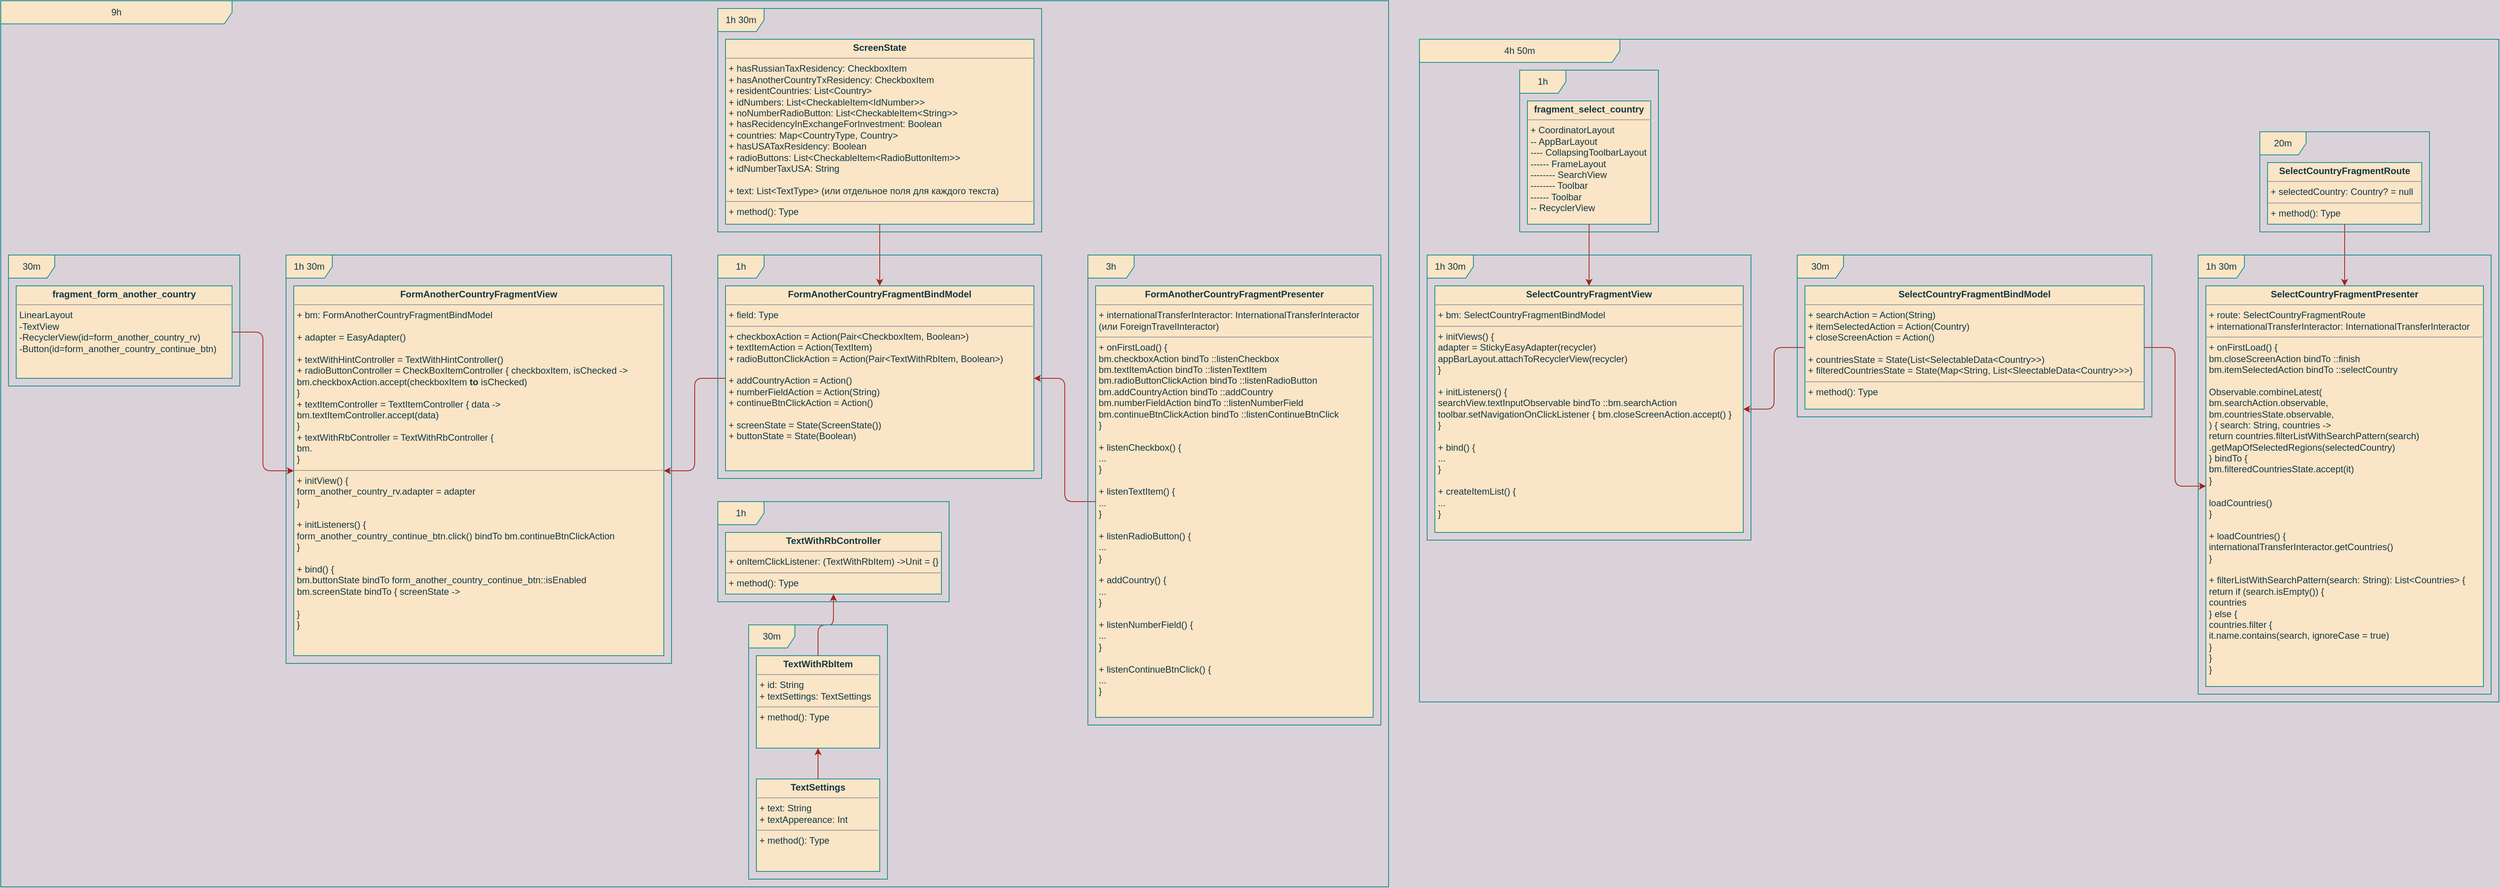 <mxfile version="17.4.0" type="github">
  <diagram id="_SY6i5kRY3wPkOPPPDig" name="Page-1">
    <mxGraphModel dx="1720" dy="2333" grid="1" gridSize="10" guides="1" tooltips="1" connect="1" arrows="1" fold="1" page="1" pageScale="1" pageWidth="827" pageHeight="1169" background="#DAD2D8" math="0" shadow="0">
      <root>
        <mxCell id="0" />
        <mxCell id="1" parent="0" />
        <mxCell id="DmR0rYpHkYZn28bjX9iA-1" value="&lt;p style=&quot;margin: 0px ; margin-top: 4px ; text-align: center&quot;&gt;&lt;b&gt;FormAnotherCountryFragmentView&lt;/b&gt;&lt;/p&gt;&lt;hr size=&quot;1&quot;&gt;&lt;p style=&quot;margin: 0px ; margin-left: 4px&quot;&gt;+ bm: FormAnotherCountryFragmentBindModel&lt;/p&gt;&lt;p style=&quot;margin: 0px ; margin-left: 4px&quot;&gt;&lt;br&gt;&lt;/p&gt;&lt;p style=&quot;margin: 0px ; margin-left: 4px&quot;&gt;+ adapter = EasyAdapter()&lt;br&gt;&lt;/p&gt;&lt;p style=&quot;margin: 0px ; margin-left: 4px&quot;&gt;&lt;br&gt;&lt;/p&gt;&lt;p style=&quot;margin: 0px ; margin-left: 4px&quot;&gt;+ textWithHintController = TextWithHintController()&lt;br&gt;&lt;/p&gt;&lt;p style=&quot;margin: 0px ; margin-left: 4px&quot;&gt;+ radioButtonController = CheckBoxItemController { checkboxItem, isChecked -&amp;gt;&lt;br&gt;&lt;/p&gt;&lt;p style=&quot;margin: 0px ; margin-left: 4px&quot;&gt;bm.checkboxAction.accept(checkboxItem &lt;b&gt;to&lt;/b&gt; isChecked)&lt;br&gt;&lt;/p&gt;&lt;p style=&quot;margin: 0px ; margin-left: 4px&quot;&gt;}&lt;/p&gt;&lt;p style=&quot;margin: 0px ; margin-left: 4px&quot;&gt;+ textItemController = TextItemController { data -&amp;gt;&lt;br&gt;&lt;/p&gt;&lt;p style=&quot;margin: 0px ; margin-left: 4px&quot;&gt;bm.textItemController.accept(data)&lt;br&gt;&lt;/p&gt;&lt;p style=&quot;margin: 0px ; margin-left: 4px&quot;&gt;}&lt;/p&gt;&lt;p style=&quot;margin: 0px ; margin-left: 4px&quot;&gt;+ textWithRbController = TextWithRbController {&lt;/p&gt;&lt;p style=&quot;margin: 0px ; margin-left: 4px&quot;&gt;bm.&lt;br&gt;&lt;/p&gt;&lt;p style=&quot;margin: 0px ; margin-left: 4px&quot;&gt;}&lt;br&gt;&lt;/p&gt;&lt;hr size=&quot;1&quot;&gt;&lt;p style=&quot;margin: 0px ; margin-left: 4px&quot;&gt;+ initView() {&lt;/p&gt;&lt;p style=&quot;margin: 0px ; margin-left: 4px&quot;&gt;form_another_country_rv.adapter = adapter&lt;br&gt;&lt;/p&gt;&lt;p style=&quot;margin: 0px ; margin-left: 4px&quot;&gt;}&lt;/p&gt;&lt;p style=&quot;margin: 0px ; margin-left: 4px&quot;&gt;&lt;br&gt;&lt;/p&gt;&lt;p style=&quot;margin: 0px ; margin-left: 4px&quot;&gt;+ initListeners() {&lt;/p&gt;&lt;p style=&quot;margin: 0px ; margin-left: 4px&quot;&gt;form_another_country_continue_btn.click() bindTo bm.continueBtnClickAction&lt;br&gt;&lt;/p&gt;&lt;p style=&quot;margin: 0px ; margin-left: 4px&quot;&gt;}&lt;br&gt;&lt;/p&gt;&lt;p style=&quot;margin: 0px ; margin-left: 4px&quot;&gt;&lt;br&gt;&lt;/p&gt;&lt;p style=&quot;margin: 0px ; margin-left: 4px&quot;&gt;+ bind() {&lt;/p&gt;&lt;p style=&quot;margin: 0px ; margin-left: 4px&quot;&gt;bm.buttonState bindTo form_another_country_continue_btn::isEnabled&lt;/p&gt;&lt;p style=&quot;margin: 0px ; margin-left: 4px&quot;&gt;bm.screenState bindTo { screenState -&amp;gt;&lt;br&gt;&lt;/p&gt;&lt;p style=&quot;margin: 0px ; margin-left: 4px&quot;&gt;&lt;br&gt;&lt;/p&gt;&lt;p style=&quot;margin: 0px ; margin-left: 4px&quot;&gt;}&lt;br&gt;&lt;/p&gt;&lt;p style=&quot;margin: 0px ; margin-left: 4px&quot;&gt;}&lt;br&gt;&lt;/p&gt;" style="verticalAlign=top;align=left;overflow=fill;fontSize=12;fontFamily=Helvetica;html=1;rounded=0;fillColor=#FAE5C7;strokeColor=#0F8B8D;fontColor=#143642;" parent="1" vertex="1">
          <mxGeometry x="440" y="80" width="480" height="480" as="geometry" />
        </mxCell>
        <mxCell id="DmR0rYpHkYZn28bjX9iA-13" value="" style="edgeStyle=orthogonalEdgeStyle;curved=0;rounded=1;sketch=0;orthogonalLoop=1;jettySize=auto;html=1;fontColor=#143642;strokeColor=#A8201A;fillColor=#FAE5C7;labelBackgroundColor=#DAD2D8;" parent="1" source="DmR0rYpHkYZn28bjX9iA-3" target="DmR0rYpHkYZn28bjX9iA-1" edge="1">
          <mxGeometry relative="1" as="geometry" />
        </mxCell>
        <mxCell id="DmR0rYpHkYZn28bjX9iA-3" value="&lt;p style=&quot;margin: 0px ; margin-top: 4px ; text-align: center&quot;&gt;&lt;b&gt;fragment_form_another_country&lt;/b&gt;&lt;/p&gt;&lt;hr size=&quot;1&quot;&gt;&lt;p style=&quot;margin: 0px ; margin-left: 4px&quot;&gt;LinearLayout&lt;/p&gt;&lt;p style=&quot;margin: 0px ; margin-left: 4px&quot;&gt;-TextView&lt;/p&gt;&lt;p style=&quot;margin: 0px ; margin-left: 4px&quot;&gt;-RecyclerView(id=form_another_country_rv)&lt;/p&gt;&lt;p style=&quot;margin: 0px ; margin-left: 4px&quot;&gt;-Button(id=form_another_country_continue_btn)&lt;br&gt;&lt;/p&gt;" style="verticalAlign=top;align=left;overflow=fill;fontSize=12;fontFamily=Helvetica;html=1;rounded=0;fillColor=#FAE5C7;strokeColor=#0F8B8D;fontColor=#143642;" parent="1" vertex="1">
          <mxGeometry x="80" y="80" width="280" height="120" as="geometry" />
        </mxCell>
        <mxCell id="DmR0rYpHkYZn28bjX9iA-11" value="" style="edgeStyle=orthogonalEdgeStyle;curved=0;rounded=1;sketch=0;orthogonalLoop=1;jettySize=auto;html=1;fontColor=#143642;strokeColor=#A8201A;fillColor=#FAE5C7;labelBackgroundColor=#DAD2D8;" parent="1" source="DmR0rYpHkYZn28bjX9iA-4" target="DmR0rYpHkYZn28bjX9iA-1" edge="1">
          <mxGeometry relative="1" as="geometry" />
        </mxCell>
        <mxCell id="DmR0rYpHkYZn28bjX9iA-4" value="&lt;p style=&quot;margin: 0px ; margin-top: 4px ; text-align: center&quot;&gt;&lt;b&gt;FormAnotherCountryFragmentBindModel&lt;/b&gt;&lt;/p&gt;&lt;hr size=&quot;1&quot;&gt;&lt;p style=&quot;margin: 0px ; margin-left: 4px&quot;&gt;+ field: Type&lt;/p&gt;&lt;hr size=&quot;1&quot;&gt;&lt;p style=&quot;margin: 0px ; margin-left: 4px&quot;&gt;+ checkboxAction = Action(Pair&amp;lt;CheckboxItem, Boolean&amp;gt;)&lt;/p&gt;&lt;p style=&quot;margin: 0px ; margin-left: 4px&quot;&gt;+ textItemAction = Action(TextItem)&lt;br&gt;&lt;/p&gt;&lt;p style=&quot;margin: 0px ; margin-left: 4px&quot;&gt;+ radioButtonClickAction = Action(Pair&amp;lt;TextWithRbItem, Boolean&amp;gt;)&lt;br&gt;&lt;/p&gt;&lt;br&gt;&lt;p style=&quot;margin: 0px ; margin-left: 4px&quot;&gt;+ addCountryAction = Action()&lt;/p&gt;&lt;p style=&quot;margin: 0px ; margin-left: 4px&quot;&gt;+ numberFieldAction = Action(String)&lt;/p&gt;&lt;p style=&quot;margin: 0px ; margin-left: 4px&quot;&gt;+ continueBtnClickAction = Action()&lt;br&gt;&lt;/p&gt;&lt;p style=&quot;margin: 0px ; margin-left: 4px&quot;&gt;&lt;br&gt;&lt;/p&gt;&lt;p style=&quot;margin: 0px ; margin-left: 4px&quot;&gt;+ screenState = State(ScreenState())&lt;/p&gt;&lt;p style=&quot;margin: 0px ; margin-left: 4px&quot;&gt;+ buttonState = State(Boolean)&lt;/p&gt;" style="verticalAlign=top;align=left;overflow=fill;fontSize=12;fontFamily=Helvetica;html=1;rounded=0;fillColor=#FAE5C7;strokeColor=#0F8B8D;fontColor=#143642;" parent="1" vertex="1">
          <mxGeometry x="1000" y="80" width="400" height="240" as="geometry" />
        </mxCell>
        <mxCell id="DmR0rYpHkYZn28bjX9iA-15" value="" style="edgeStyle=orthogonalEdgeStyle;curved=0;rounded=1;sketch=0;orthogonalLoop=1;jettySize=auto;html=1;fontColor=#143642;strokeColor=#A8201A;fillColor=#FAE5C7;labelBackgroundColor=#DAD2D8;" parent="1" source="DmR0rYpHkYZn28bjX9iA-5" target="DmR0rYpHkYZn28bjX9iA-4" edge="1">
          <mxGeometry relative="1" as="geometry" />
        </mxCell>
        <mxCell id="DmR0rYpHkYZn28bjX9iA-5" value="&lt;p style=&quot;margin: 0px ; margin-top: 4px ; text-align: center&quot;&gt;&lt;b&gt;ScreenState&lt;/b&gt;&lt;/p&gt;&lt;hr size=&quot;1&quot;&gt;&lt;p style=&quot;margin: 0px ; margin-left: 4px&quot;&gt;+ hasRussianTaxResidency: CheckboxItem&lt;/p&gt;&lt;p style=&quot;margin: 0px ; margin-left: 4px&quot;&gt;+ hasAnotherCountryTxResidency: CheckboxItem&lt;/p&gt;&lt;p style=&quot;margin: 0px ; margin-left: 4px&quot;&gt;+ residentCountries: List&amp;lt;Country&amp;gt;&lt;/p&gt;&lt;p style=&quot;margin: 0px ; margin-left: 4px&quot;&gt;+ idNumbers: List&amp;lt;CheckableItem&amp;lt;IdNumber&amp;gt;&amp;gt;&lt;/p&gt;&lt;p style=&quot;margin: 0px ; margin-left: 4px&quot;&gt;+ noNumberRadioButton: List&amp;lt;CheckableItem&amp;lt;String&amp;gt;&amp;gt;&lt;br&gt;&lt;/p&gt;&lt;p style=&quot;margin: 0px ; margin-left: 4px&quot;&gt;+ hasRecidencyInExchangeForInvestment: Boolean&lt;/p&gt;&lt;p style=&quot;margin: 0px ; margin-left: 4px&quot;&gt;+ countries: Map&amp;lt;CountryType, Country&amp;gt;&lt;/p&gt;&lt;p style=&quot;margin: 0px ; margin-left: 4px&quot;&gt;+ hasUSATaxResidency: Boolean&lt;/p&gt;&lt;p style=&quot;margin: 0px ; margin-left: 4px&quot;&gt;+ radioButtons: List&amp;lt;CheckableItem&amp;lt;RadioButtonItem&amp;gt;&amp;gt;&lt;/p&gt;&lt;p style=&quot;margin: 0px ; margin-left: 4px&quot;&gt;+ idNumberTaxUSA: String&lt;/p&gt;&lt;p style=&quot;margin: 0px ; margin-left: 4px&quot;&gt;&lt;br&gt;&lt;/p&gt;&lt;p style=&quot;margin: 0px ; margin-left: 4px&quot;&gt;+ text: List&amp;lt;TextType&amp;gt; (или отдельное поля для каждого текста)&lt;br&gt;&lt;/p&gt;&lt;hr size=&quot;1&quot;&gt;&lt;p style=&quot;margin: 0px ; margin-left: 4px&quot;&gt;+ method(): Type&lt;/p&gt;" style="verticalAlign=top;align=left;overflow=fill;fontSize=12;fontFamily=Helvetica;html=1;rounded=0;fillColor=#FAE5C7;strokeColor=#0F8B8D;fontColor=#143642;" parent="1" vertex="1">
          <mxGeometry x="1000" y="-240" width="400" height="240" as="geometry" />
        </mxCell>
        <mxCell id="DmR0rYpHkYZn28bjX9iA-6" value="&lt;p style=&quot;margin: 0px ; margin-top: 4px ; text-align: center&quot;&gt;&lt;b&gt;TextWithRbController&lt;/b&gt;&lt;/p&gt;&lt;hr size=&quot;1&quot;&gt;&lt;p style=&quot;margin: 0px ; margin-left: 4px&quot;&gt;+ onItemClickListener: (TextWithRbItem) -&amp;gt;Unit = {}&lt;br&gt;&lt;/p&gt;&lt;hr size=&quot;1&quot;&gt;&lt;p style=&quot;margin: 0px ; margin-left: 4px&quot;&gt;+ method(): Type&lt;/p&gt;" style="verticalAlign=top;align=left;overflow=fill;fontSize=12;fontFamily=Helvetica;html=1;rounded=0;sketch=0;fontColor=#143642;strokeColor=#0F8B8D;fillColor=#FAE5C7;" parent="1" vertex="1">
          <mxGeometry x="1000" y="400" width="280" height="80" as="geometry" />
        </mxCell>
        <mxCell id="DmR0rYpHkYZn28bjX9iA-18" value="" style="edgeStyle=orthogonalEdgeStyle;curved=0;rounded=1;sketch=0;orthogonalLoop=1;jettySize=auto;html=1;fontColor=#143642;strokeColor=#A8201A;fillColor=#FAE5C7;labelBackgroundColor=#DAD2D8;" parent="1" source="DmR0rYpHkYZn28bjX9iA-7" target="DmR0rYpHkYZn28bjX9iA-6" edge="1">
          <mxGeometry relative="1" as="geometry" />
        </mxCell>
        <mxCell id="DmR0rYpHkYZn28bjX9iA-7" value="&lt;p style=&quot;margin: 0px ; margin-top: 4px ; text-align: center&quot;&gt;&lt;b&gt;TextWithRbItem&lt;/b&gt;&lt;/p&gt;&lt;hr size=&quot;1&quot;&gt;&lt;p style=&quot;margin: 0px ; margin-left: 4px&quot;&gt;+ id: String&lt;/p&gt;&lt;p style=&quot;margin: 0px ; margin-left: 4px&quot;&gt;+ textSettings: TextSettings&lt;br&gt;&lt;/p&gt;&lt;hr size=&quot;1&quot;&gt;&lt;p style=&quot;margin: 0px ; margin-left: 4px&quot;&gt;+ method(): Type&lt;/p&gt;" style="verticalAlign=top;align=left;overflow=fill;fontSize=12;fontFamily=Helvetica;html=1;rounded=0;sketch=0;fontColor=#143642;strokeColor=#0F8B8D;fillColor=#FAE5C7;" parent="1" vertex="1">
          <mxGeometry x="1040" y="560" width="160" height="120" as="geometry" />
        </mxCell>
        <mxCell id="DmR0rYpHkYZn28bjX9iA-9" style="edgeStyle=orthogonalEdgeStyle;curved=0;rounded=1;sketch=0;orthogonalLoop=1;jettySize=auto;html=1;entryX=0.5;entryY=1;entryDx=0;entryDy=0;fontColor=#143642;strokeColor=#A8201A;fillColor=#FAE5C7;labelBackgroundColor=#DAD2D8;" parent="1" source="DmR0rYpHkYZn28bjX9iA-8" target="DmR0rYpHkYZn28bjX9iA-7" edge="1">
          <mxGeometry relative="1" as="geometry" />
        </mxCell>
        <mxCell id="DmR0rYpHkYZn28bjX9iA-8" value="&lt;p style=&quot;margin: 0px ; margin-top: 4px ; text-align: center&quot;&gt;&lt;b&gt;TextSettings&lt;/b&gt;&lt;/p&gt;&lt;hr size=&quot;1&quot;&gt;&lt;p style=&quot;margin: 0px ; margin-left: 4px&quot;&gt;+ text: String&lt;/p&gt;&lt;p style=&quot;margin: 0px ; margin-left: 4px&quot;&gt;+ textAppereance: Int&lt;br&gt;&lt;/p&gt;&lt;hr size=&quot;1&quot;&gt;&lt;p style=&quot;margin: 0px ; margin-left: 4px&quot;&gt;+ method(): Type&lt;/p&gt;" style="verticalAlign=top;align=left;overflow=fill;fontSize=12;fontFamily=Helvetica;html=1;rounded=0;sketch=0;fontColor=#143642;strokeColor=#0F8B8D;fillColor=#FAE5C7;" parent="1" vertex="1">
          <mxGeometry x="1040" y="720" width="160" height="120" as="geometry" />
        </mxCell>
        <mxCell id="DmR0rYpHkYZn28bjX9iA-19" style="edgeStyle=orthogonalEdgeStyle;curved=0;rounded=1;sketch=0;orthogonalLoop=1;jettySize=auto;html=1;entryX=1;entryY=0.5;entryDx=0;entryDy=0;fontColor=#143642;strokeColor=#A8201A;fillColor=#FAE5C7;labelBackgroundColor=#DAD2D8;" parent="1" source="DmR0rYpHkYZn28bjX9iA-14" target="DmR0rYpHkYZn28bjX9iA-4" edge="1">
          <mxGeometry relative="1" as="geometry" />
        </mxCell>
        <mxCell id="DmR0rYpHkYZn28bjX9iA-14" value="&lt;p style=&quot;margin: 0px ; margin-top: 4px ; text-align: center&quot;&gt;&lt;b&gt;FormAnotherCountryFragmentPresenter&lt;/b&gt;&lt;/p&gt;&lt;hr size=&quot;1&quot;&gt;&lt;p style=&quot;margin: 0px ; margin-left: 4px&quot;&gt;+ internationalTransferInteractor: InternationalTransferInteractor&lt;/p&gt;&lt;p style=&quot;margin: 0px ; margin-left: 4px&quot;&gt;(или ForeignTravelInteractor)&lt;br&gt;&lt;/p&gt;&lt;hr size=&quot;1&quot;&gt;&lt;p style=&quot;margin: 0px ; margin-left: 4px&quot;&gt;+ onFirstLoad() {&lt;/p&gt;&lt;p style=&quot;margin: 0px ; margin-left: 4px&quot;&gt;bm.checkboxAction bindTo ::listenCheckbox&lt;/p&gt;&lt;p style=&quot;margin: 0px ; margin-left: 4px&quot;&gt;bm.textItemAction bindTo ::listenTextItem&lt;/p&gt;&lt;p style=&quot;margin: 0px ; margin-left: 4px&quot;&gt;bm.radioButtonClickAction bindTo ::listenRadioButton&lt;/p&gt;&lt;p style=&quot;margin: 0px ; margin-left: 4px&quot;&gt;bm.addCountryAction bindTo ::addCountry&lt;/p&gt;&lt;p style=&quot;margin: 0px ; margin-left: 4px&quot;&gt;bm.numberFieldAction bindTo ::listenNumberField&lt;/p&gt;&lt;p style=&quot;margin: 0px ; margin-left: 4px&quot;&gt;bm.continueBtnClickAction bindTo ::listenContinueBtnClick&lt;br&gt;&lt;/p&gt;&lt;p style=&quot;margin: 0px ; margin-left: 4px&quot;&gt;}&lt;/p&gt;&lt;p style=&quot;margin: 0px ; margin-left: 4px&quot;&gt;&lt;br&gt;&lt;/p&gt;&lt;p style=&quot;margin: 0px ; margin-left: 4px&quot;&gt;+ listenCheckbox() {&lt;/p&gt;&lt;p style=&quot;margin: 0px ; margin-left: 4px&quot;&gt;...&lt;br&gt;&lt;/p&gt;&lt;p style=&quot;margin: 0px ; margin-left: 4px&quot;&gt;}&lt;/p&gt;&lt;p style=&quot;margin: 0px ; margin-left: 4px&quot;&gt;&lt;br&gt;&lt;/p&gt;&lt;p style=&quot;margin: 0px ; margin-left: 4px&quot;&gt;+ listenTextItem() {&lt;/p&gt;&lt;p style=&quot;margin: 0px ; margin-left: 4px&quot;&gt;...&lt;br&gt;&lt;/p&gt;&lt;p style=&quot;margin: 0px ; margin-left: 4px&quot;&gt;}&lt;/p&gt;&lt;p style=&quot;margin: 0px ; margin-left: 4px&quot;&gt;&lt;br&gt;&lt;/p&gt;&lt;p style=&quot;margin: 0px ; margin-left: 4px&quot;&gt;+ listenRadioButton() {&lt;/p&gt;&lt;p style=&quot;margin: 0px ; margin-left: 4px&quot;&gt;...&lt;/p&gt;&lt;p style=&quot;margin: 0px ; margin-left: 4px&quot;&gt;}&lt;/p&gt;&lt;p style=&quot;margin: 0px ; margin-left: 4px&quot;&gt;&lt;br&gt;&lt;/p&gt;&lt;p style=&quot;margin: 0px ; margin-left: 4px&quot;&gt;+ addCountry() {&lt;/p&gt;&lt;p style=&quot;margin: 0px ; margin-left: 4px&quot;&gt;...&lt;/p&gt;&lt;p style=&quot;margin: 0px ; margin-left: 4px&quot;&gt;}&lt;/p&gt;&lt;p style=&quot;margin: 0px ; margin-left: 4px&quot;&gt;&lt;br&gt;&lt;/p&gt;&lt;p style=&quot;margin: 0px ; margin-left: 4px&quot;&gt;+ listenNumberField() {&lt;/p&gt;&lt;p style=&quot;margin: 0px ; margin-left: 4px&quot;&gt;...&lt;/p&gt;&lt;p style=&quot;margin: 0px ; margin-left: 4px&quot;&gt;}&lt;/p&gt;&lt;p style=&quot;margin: 0px ; margin-left: 4px&quot;&gt;&lt;br&gt;&lt;/p&gt;&lt;p style=&quot;margin: 0px ; margin-left: 4px&quot;&gt;+ listenContinueBtnClick() {&lt;/p&gt;&lt;p style=&quot;margin: 0px ; margin-left: 4px&quot;&gt;...&lt;/p&gt;&lt;p style=&quot;margin: 0px ; margin-left: 4px&quot;&gt;}&lt;br&gt;&lt;/p&gt;" style="verticalAlign=top;align=left;overflow=fill;fontSize=12;fontFamily=Helvetica;html=1;rounded=0;sketch=0;fontColor=#143642;strokeColor=#0F8B8D;fillColor=#FAE5C7;" parent="1" vertex="1">
          <mxGeometry x="1480" y="80" width="360" height="560" as="geometry" />
        </mxCell>
        <mxCell id="YAK2lsezUmo9ZANlKVOq-1" value="&lt;p style=&quot;margin: 0px ; margin-top: 4px ; text-align: center&quot;&gt;&lt;b&gt;SelectCountryFragmentView&lt;/b&gt;&lt;/p&gt;&lt;hr size=&quot;1&quot;&gt;&lt;p style=&quot;margin: 0px ; margin-left: 4px&quot;&gt;+ bm: SelectCountryFragmentBindModel&lt;br&gt;&lt;/p&gt;&lt;hr size=&quot;1&quot;&gt;&lt;p style=&quot;margin: 0px ; margin-left: 4px&quot;&gt;+ initViews() {&lt;/p&gt;&lt;p style=&quot;margin: 0px ; margin-left: 4px&quot;&gt;adapter = StickyEasyAdapter(recycler)&lt;/p&gt;&lt;p style=&quot;margin: 0px ; margin-left: 4px&quot;&gt;appBarLayout.attachToRecyclerView(recycler)&lt;br&gt;&lt;/p&gt;&lt;p style=&quot;margin: 0px ; margin-left: 4px&quot;&gt;}&lt;/p&gt;&lt;p style=&quot;margin: 0px ; margin-left: 4px&quot;&gt;&lt;br&gt;&lt;/p&gt;&lt;p style=&quot;margin: 0px ; margin-left: 4px&quot;&gt;+ initListeners() {&lt;/p&gt;&lt;p style=&quot;margin: 0px ; margin-left: 4px&quot;&gt;searchView.textInputObservable bindTo ::bm.searchAction&lt;/p&gt;&lt;p style=&quot;margin: 0px ; margin-left: 4px&quot;&gt;toolbar.setNavigationOnClickListener { bm.closeScreenAction.accept() }&lt;br&gt;&lt;/p&gt;&lt;p style=&quot;margin: 0px ; margin-left: 4px&quot;&gt;}&lt;br&gt;&lt;/p&gt;&lt;p style=&quot;margin: 0px ; margin-left: 4px&quot;&gt;&lt;br&gt;&lt;/p&gt;&lt;p style=&quot;margin: 0px ; margin-left: 4px&quot;&gt;+ bind() {&lt;/p&gt;&lt;p style=&quot;margin: 0px ; margin-left: 4px&quot;&gt;...&lt;br&gt;&lt;/p&gt;&lt;p style=&quot;margin: 0px ; margin-left: 4px&quot;&gt;}&lt;/p&gt;&lt;p style=&quot;margin: 0px ; margin-left: 4px&quot;&gt;&lt;br&gt;&lt;/p&gt;&lt;p style=&quot;margin: 0px ; margin-left: 4px&quot;&gt;+ createItemList() {&lt;/p&gt;&lt;p style=&quot;margin: 0px ; margin-left: 4px&quot;&gt;...&lt;/p&gt;&lt;p style=&quot;margin: 0px ; margin-left: 4px&quot;&gt;}&lt;br&gt;&lt;/p&gt;" style="verticalAlign=top;align=left;overflow=fill;fontSize=12;fontFamily=Helvetica;html=1;fillColor=#FAE5C7;strokeColor=#0F8B8D;fontColor=#143642;" vertex="1" parent="1">
          <mxGeometry x="1920" y="80" width="400" height="320" as="geometry" />
        </mxCell>
        <mxCell id="YAK2lsezUmo9ZANlKVOq-8" value="" style="edgeStyle=orthogonalEdgeStyle;curved=0;rounded=1;sketch=0;orthogonalLoop=1;jettySize=auto;html=1;fontColor=#143642;strokeColor=#A8201A;fillColor=#FAE5C7;" edge="1" parent="1" source="YAK2lsezUmo9ZANlKVOq-2" target="YAK2lsezUmo9ZANlKVOq-4">
          <mxGeometry relative="1" as="geometry" />
        </mxCell>
        <mxCell id="YAK2lsezUmo9ZANlKVOq-2" value="&lt;p style=&quot;margin: 0px ; margin-top: 4px ; text-align: center&quot;&gt;&lt;b&gt;SelectCountryFragmentRoute&lt;/b&gt;&lt;/p&gt;&lt;hr size=&quot;1&quot;&gt;&lt;p style=&quot;margin: 0px ; margin-left: 4px&quot;&gt;+ selectedCountry: Country? = null&lt;br&gt;&lt;/p&gt;&lt;hr size=&quot;1&quot;&gt;&lt;p style=&quot;margin: 0px ; margin-left: 4px&quot;&gt;+ method(): Type&lt;/p&gt;" style="verticalAlign=top;align=left;overflow=fill;fontSize=12;fontFamily=Helvetica;html=1;fillColor=#FAE5C7;strokeColor=#0F8B8D;fontColor=#143642;" vertex="1" parent="1">
          <mxGeometry x="3000" y="-80" width="200" height="80" as="geometry" />
        </mxCell>
        <mxCell id="YAK2lsezUmo9ZANlKVOq-7" value="" style="edgeStyle=orthogonalEdgeStyle;curved=0;rounded=1;sketch=0;orthogonalLoop=1;jettySize=auto;html=1;fontColor=#143642;strokeColor=#A8201A;fillColor=#FAE5C7;" edge="1" parent="1" source="YAK2lsezUmo9ZANlKVOq-3" target="YAK2lsezUmo9ZANlKVOq-1">
          <mxGeometry relative="1" as="geometry" />
        </mxCell>
        <mxCell id="YAK2lsezUmo9ZANlKVOq-9" value="" style="edgeStyle=orthogonalEdgeStyle;curved=0;rounded=1;sketch=0;orthogonalLoop=1;jettySize=auto;html=1;fontColor=#143642;strokeColor=#A8201A;fillColor=#FAE5C7;" edge="1" parent="1" source="YAK2lsezUmo9ZANlKVOq-3" target="YAK2lsezUmo9ZANlKVOq-4">
          <mxGeometry relative="1" as="geometry" />
        </mxCell>
        <mxCell id="YAK2lsezUmo9ZANlKVOq-3" value="&lt;p style=&quot;margin: 0px ; margin-top: 4px ; text-align: center&quot;&gt;&lt;b&gt;SelectCountryFragmentBindModel&lt;/b&gt;&lt;/p&gt;&lt;hr size=&quot;1&quot;&gt;&lt;p style=&quot;margin: 0px ; margin-left: 4px&quot;&gt;+ searchAction = Action(String)&lt;/p&gt;&lt;p style=&quot;margin: 0px ; margin-left: 4px&quot;&gt;+ itemSelectedAction = Action(Country)&lt;/p&gt;&lt;p style=&quot;margin: 0px ; margin-left: 4px&quot;&gt;+ closeScreenAction = Action()&lt;br&gt;&lt;/p&gt;&lt;p style=&quot;margin: 0px ; margin-left: 4px&quot;&gt;&lt;br&gt;&lt;/p&gt;&lt;p style=&quot;margin: 0px ; margin-left: 4px&quot;&gt;+ countriesState = State(List&amp;lt;SelectableData&amp;lt;Country&amp;gt;&amp;gt;)&lt;/p&gt;&lt;p style=&quot;margin: 0px ; margin-left: 4px&quot;&gt;+ filteredCountriesState = State(Map&amp;lt;String, List&amp;lt;SleectableData&amp;lt;Country&amp;gt;&amp;gt;&amp;gt;)&lt;br&gt;&lt;/p&gt;&lt;hr size=&quot;1&quot;&gt;&lt;p style=&quot;margin: 0px ; margin-left: 4px&quot;&gt;+ method(): Type&lt;/p&gt;" style="verticalAlign=top;align=left;overflow=fill;fontSize=12;fontFamily=Helvetica;html=1;fillColor=#FAE5C7;strokeColor=#0F8B8D;fontColor=#143642;" vertex="1" parent="1">
          <mxGeometry x="2400" y="80" width="440" height="160" as="geometry" />
        </mxCell>
        <mxCell id="YAK2lsezUmo9ZANlKVOq-4" value="&lt;p style=&quot;margin: 0px ; margin-top: 4px ; text-align: center&quot;&gt;&lt;b&gt;SelectCountryFragmentPresenter&lt;/b&gt;&lt;/p&gt;&lt;hr size=&quot;1&quot;&gt;&lt;p style=&quot;margin: 0px ; margin-left: 4px&quot;&gt;+ route: SelectCountryFragmentRoute&lt;/p&gt;&lt;p style=&quot;margin: 0px ; margin-left: 4px&quot;&gt;+ internationalTransferInteractor: InternationalTransferInteractor&lt;br&gt;&lt;/p&gt;&lt;hr size=&quot;1&quot;&gt;&lt;p style=&quot;margin: 0px ; margin-left: 4px&quot;&gt;+ onFirstLoad() {&lt;/p&gt;&lt;p style=&quot;margin: 0px ; margin-left: 4px&quot;&gt;bm.closeScreenAction bindTo ::finish&lt;/p&gt;&lt;p style=&quot;margin: 0px ; margin-left: 4px&quot;&gt;bm.itemSelectedAction bindTo ::selectCountry&lt;/p&gt;&lt;p style=&quot;margin: 0px ; margin-left: 4px&quot;&gt;&lt;br&gt;&lt;/p&gt;&lt;p style=&quot;margin: 0px ; margin-left: 4px&quot;&gt;Observable.combineLatest(&lt;/p&gt;&lt;p style=&quot;margin: 0px ; margin-left: 4px&quot;&gt;bm.searchAction.observable,&lt;/p&gt;&lt;p style=&quot;margin: 0px ; margin-left: 4px&quot;&gt;bm.countriesState.observable,&lt;br&gt;&lt;/p&gt;&lt;p style=&quot;margin: 0px ; margin-left: 4px&quot;&gt;) { search: String, countries -&amp;gt;&lt;br&gt;&lt;/p&gt;&lt;p style=&quot;margin: 0px ; margin-left: 4px&quot;&gt;return countries.filterListWithSearchPattern(search)&lt;/p&gt;&lt;p style=&quot;margin: 0px ; margin-left: 4px&quot;&gt;.getMapOfSelectedRegions(selectedCountry)&lt;br&gt;&lt;/p&gt;&lt;p style=&quot;margin: 0px ; margin-left: 4px&quot;&gt;} bindTo {&lt;/p&gt;&lt;p style=&quot;margin: 0px ; margin-left: 4px&quot;&gt;bm.filteredCountriesState.accept(it)&lt;br&gt;&lt;/p&gt;&lt;p style=&quot;margin: 0px ; margin-left: 4px&quot;&gt;}&lt;/p&gt;&lt;p style=&quot;margin: 0px ; margin-left: 4px&quot;&gt;&lt;br&gt;&lt;/p&gt;&lt;p style=&quot;margin: 0px ; margin-left: 4px&quot;&gt;loadCountries()&lt;br&gt;&lt;/p&gt;&lt;p style=&quot;margin: 0px ; margin-left: 4px&quot;&gt;}&lt;/p&gt;&lt;p style=&quot;margin: 0px ; margin-left: 4px&quot;&gt;&lt;br&gt;&lt;/p&gt;&lt;p style=&quot;margin: 0px ; margin-left: 4px&quot;&gt;+ loadCountries() {&lt;/p&gt;&lt;p style=&quot;margin: 0px ; margin-left: 4px&quot;&gt;internationalTransferInteractor.getCountries()&lt;br&gt;&lt;/p&gt;&lt;p style=&quot;margin: 0px ; margin-left: 4px&quot;&gt;}&lt;/p&gt;&lt;p style=&quot;margin: 0px ; margin-left: 4px&quot;&gt;&lt;br&gt;&lt;/p&gt;&lt;p style=&quot;margin: 0px ; margin-left: 4px&quot;&gt;+ filterListWithSearchPattern(search: String): List&amp;lt;Countries&amp;gt; {&lt;/p&gt;&lt;p style=&quot;margin: 0px ; margin-left: 4px&quot;&gt;return if (search.isEmpty()) {&lt;/p&gt;&lt;p style=&quot;margin: 0px ; margin-left: 4px&quot;&gt;countries&lt;br&gt;&lt;/p&gt;&lt;p style=&quot;margin: 0px ; margin-left: 4px&quot;&gt;} else {&lt;/p&gt;&lt;p style=&quot;margin: 0px ; margin-left: 4px&quot;&gt;countries.filter {&lt;/p&gt;&lt;p style=&quot;margin: 0px ; margin-left: 4px&quot;&gt;it.name.contains(search, ignoreCase = true)&lt;br&gt;&lt;/p&gt;&lt;p style=&quot;margin: 0px ; margin-left: 4px&quot;&gt;}&lt;br&gt;&lt;/p&gt;&lt;p style=&quot;margin: 0px ; margin-left: 4px&quot;&gt;}&lt;br&gt;&lt;/p&gt;&lt;p style=&quot;margin: 0px ; margin-left: 4px&quot;&gt;}&lt;br&gt;&lt;/p&gt;" style="verticalAlign=top;align=left;overflow=fill;fontSize=12;fontFamily=Helvetica;html=1;fillColor=#FAE5C7;strokeColor=#0F8B8D;fontColor=#143642;" vertex="1" parent="1">
          <mxGeometry x="2920" y="80" width="360" height="520" as="geometry" />
        </mxCell>
        <mxCell id="YAK2lsezUmo9ZANlKVOq-6" value="" style="edgeStyle=orthogonalEdgeStyle;curved=0;rounded=1;sketch=0;orthogonalLoop=1;jettySize=auto;html=1;fontColor=#143642;strokeColor=#A8201A;fillColor=#FAE5C7;" edge="1" parent="1" source="YAK2lsezUmo9ZANlKVOq-5" target="YAK2lsezUmo9ZANlKVOq-1">
          <mxGeometry relative="1" as="geometry" />
        </mxCell>
        <mxCell id="YAK2lsezUmo9ZANlKVOq-5" value="&lt;p style=&quot;margin: 0px ; margin-top: 4px ; text-align: center&quot;&gt;&lt;b&gt;fragment_select_country&lt;/b&gt;&lt;/p&gt;&lt;hr size=&quot;1&quot;&gt;&lt;p style=&quot;margin: 0px ; margin-left: 4px&quot;&gt;+ CoordinatorLayout&lt;/p&gt;&lt;p style=&quot;margin: 0px ; margin-left: 4px&quot;&gt;-- AppBarLayout&lt;/p&gt;&lt;p style=&quot;margin: 0px ; margin-left: 4px&quot;&gt;---- CollapsingToolbarLayout&lt;/p&gt;&lt;p style=&quot;margin: 0px ; margin-left: 4px&quot;&gt;------ FrameLayout&lt;/p&gt;&lt;p style=&quot;margin: 0px ; margin-left: 4px&quot;&gt;-------- SearchView&lt;/p&gt;&lt;p style=&quot;margin: 0px ; margin-left: 4px&quot;&gt;-------- Toolbar&lt;br&gt;&lt;/p&gt;&lt;p style=&quot;margin: 0px ; margin-left: 4px&quot;&gt;------ Toolbar&lt;/p&gt;&lt;p style=&quot;margin: 0px ; margin-left: 4px&quot;&gt;-- RecyclerView&lt;br&gt;&lt;/p&gt;" style="verticalAlign=top;align=left;overflow=fill;fontSize=12;fontFamily=Helvetica;html=1;fillColor=#FAE5C7;strokeColor=#0F8B8D;fontColor=#143642;" vertex="1" parent="1">
          <mxGeometry x="2040" y="-160" width="160" height="160" as="geometry" />
        </mxCell>
        <mxCell id="YAK2lsezUmo9ZANlKVOq-10" value="20m" style="shape=umlFrame;whiteSpace=wrap;html=1;rounded=0;sketch=0;fontColor=#143642;strokeColor=#0F8B8D;fillColor=#FAE5C7;" vertex="1" parent="1">
          <mxGeometry x="2990" y="-120" width="220" height="130" as="geometry" />
        </mxCell>
        <mxCell id="YAK2lsezUmo9ZANlKVOq-11" value="1h 30m" style="shape=umlFrame;whiteSpace=wrap;html=1;rounded=0;sketch=0;fontColor=#143642;strokeColor=#0F8B8D;fillColor=#FAE5C7;" vertex="1" parent="1">
          <mxGeometry x="2910" y="40" width="380" height="570" as="geometry" />
        </mxCell>
        <mxCell id="YAK2lsezUmo9ZANlKVOq-12" value="30m" style="shape=umlFrame;whiteSpace=wrap;html=1;rounded=0;sketch=0;fontColor=#143642;strokeColor=#0F8B8D;fillColor=#FAE5C7;" vertex="1" parent="1">
          <mxGeometry x="2390" y="40" width="460" height="210" as="geometry" />
        </mxCell>
        <mxCell id="YAK2lsezUmo9ZANlKVOq-13" value="1h" style="shape=umlFrame;whiteSpace=wrap;html=1;rounded=0;sketch=0;fontColor=#143642;strokeColor=#0F8B8D;fillColor=#FAE5C7;" vertex="1" parent="1">
          <mxGeometry x="2030" y="-200" width="180" height="210" as="geometry" />
        </mxCell>
        <mxCell id="YAK2lsezUmo9ZANlKVOq-14" value="1h 30m" style="shape=umlFrame;whiteSpace=wrap;html=1;rounded=0;sketch=0;fontColor=#143642;strokeColor=#0F8B8D;fillColor=#FAE5C7;" vertex="1" parent="1">
          <mxGeometry x="1910" y="40" width="420" height="370" as="geometry" />
        </mxCell>
        <mxCell id="YAK2lsezUmo9ZANlKVOq-15" value="4h 50m" style="shape=umlFrame;whiteSpace=wrap;html=1;rounded=0;sketch=0;fontColor=#143642;strokeColor=#0F8B8D;fillColor=#FAE5C7;width=260;height=30;" vertex="1" parent="1">
          <mxGeometry x="1900" y="-240" width="1400" height="860" as="geometry" />
        </mxCell>
        <mxCell id="YAK2lsezUmo9ZANlKVOq-16" value="30m" style="shape=umlFrame;whiteSpace=wrap;html=1;rounded=0;sketch=0;fontColor=#143642;strokeColor=#0F8B8D;fillColor=#FAE5C7;" vertex="1" parent="1">
          <mxGeometry x="70" y="40" width="300" height="170" as="geometry" />
        </mxCell>
        <mxCell id="YAK2lsezUmo9ZANlKVOq-17" value="1h 30m" style="shape=umlFrame;whiteSpace=wrap;html=1;rounded=0;sketch=0;fontColor=#143642;strokeColor=#0F8B8D;fillColor=#FAE5C7;" vertex="1" parent="1">
          <mxGeometry x="430" y="40" width="500" height="530" as="geometry" />
        </mxCell>
        <mxCell id="YAK2lsezUmo9ZANlKVOq-18" value="1h" style="shape=umlFrame;whiteSpace=wrap;html=1;rounded=0;sketch=0;fontColor=#143642;strokeColor=#0F8B8D;fillColor=#FAE5C7;" vertex="1" parent="1">
          <mxGeometry x="990" y="40" width="420" height="290" as="geometry" />
        </mxCell>
        <mxCell id="YAK2lsezUmo9ZANlKVOq-19" value="1h" style="shape=umlFrame;whiteSpace=wrap;html=1;rounded=0;sketch=0;fontColor=#143642;strokeColor=#0F8B8D;fillColor=#FAE5C7;" vertex="1" parent="1">
          <mxGeometry x="990" y="360" width="300" height="130" as="geometry" />
        </mxCell>
        <mxCell id="YAK2lsezUmo9ZANlKVOq-20" value="30m" style="shape=umlFrame;whiteSpace=wrap;html=1;rounded=0;sketch=0;fontColor=#143642;strokeColor=#0F8B8D;fillColor=#FAE5C7;" vertex="1" parent="1">
          <mxGeometry x="1030" y="520" width="180" height="330" as="geometry" />
        </mxCell>
        <mxCell id="YAK2lsezUmo9ZANlKVOq-21" value="3h" style="shape=umlFrame;whiteSpace=wrap;html=1;rounded=0;sketch=0;fontColor=#143642;strokeColor=#0F8B8D;fillColor=#FAE5C7;" vertex="1" parent="1">
          <mxGeometry x="1470" y="40" width="380" height="610" as="geometry" />
        </mxCell>
        <mxCell id="YAK2lsezUmo9ZANlKVOq-22" value="1h 30m" style="shape=umlFrame;whiteSpace=wrap;html=1;rounded=0;sketch=0;fontColor=#143642;strokeColor=#0F8B8D;fillColor=#FAE5C7;" vertex="1" parent="1">
          <mxGeometry x="990" y="-280" width="420" height="290" as="geometry" />
        </mxCell>
        <mxCell id="YAK2lsezUmo9ZANlKVOq-23" value="9h" style="shape=umlFrame;whiteSpace=wrap;html=1;rounded=0;sketch=0;fontColor=#143642;strokeColor=#0F8B8D;fillColor=#FAE5C7;width=300;height=30;" vertex="1" parent="1">
          <mxGeometry x="60" y="-290" width="1800" height="1150" as="geometry" />
        </mxCell>
      </root>
    </mxGraphModel>
  </diagram>
</mxfile>
